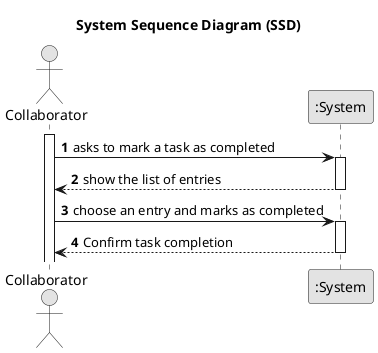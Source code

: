 @startuml
skinparam monochrome true
skinparam packageStyle rectangle
skinparam shadowing false

title System Sequence Diagram (SSD)

autonumber

actor "Collaborator" as Employee
participant ":System" as System

activate Employee

    Employee -> System : asks to mark a task as completed
    activate System

        System --> Employee : show the list of entries
    deactivate System

        Employee -> System : choose an entry and marks as completed
        activate System

            System --> Employee :Confirm task completion
        deactivate System


@enduml